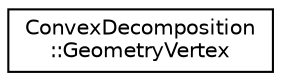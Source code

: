 digraph "Graphical Class Hierarchy"
{
  edge [fontname="Helvetica",fontsize="10",labelfontname="Helvetica",labelfontsize="10"];
  node [fontname="Helvetica",fontsize="10",shape=record];
  rankdir="LR";
  Node1 [label="ConvexDecomposition\l::GeometryVertex",height=0.2,width=0.4,color="black", fillcolor="white", style="filled",URL="$class_convex_decomposition_1_1_geometry_vertex.html"];
}
